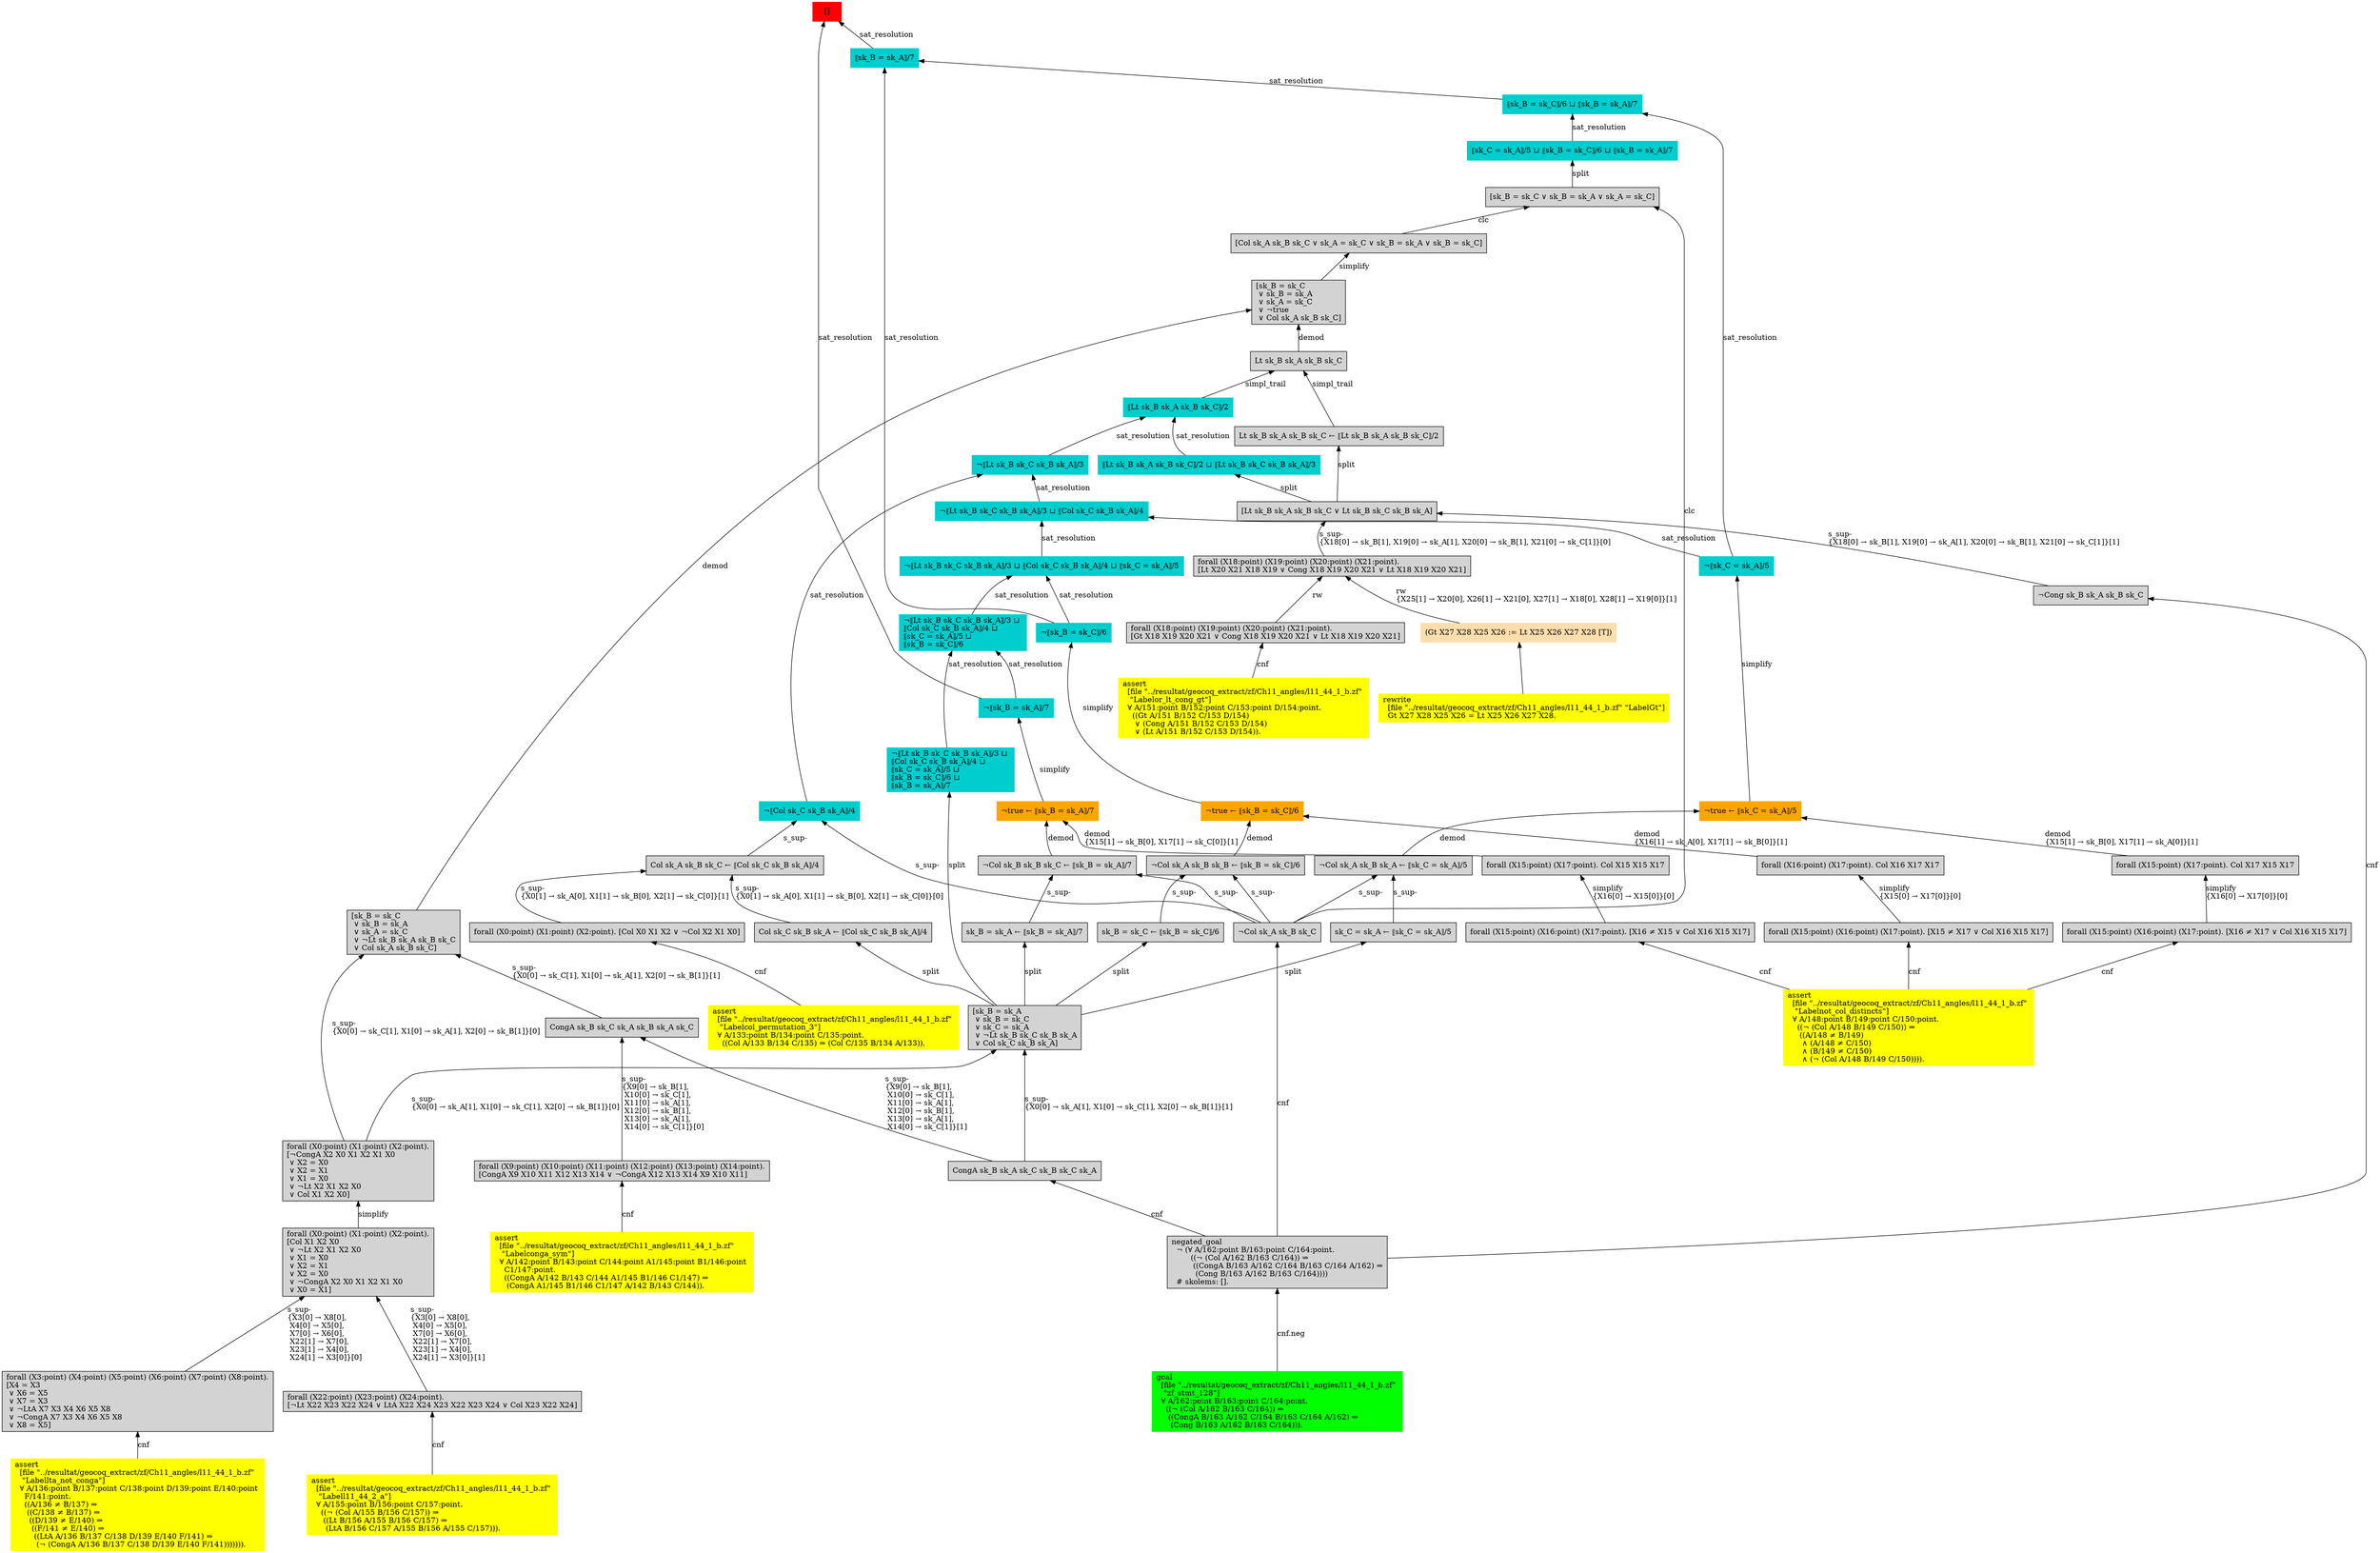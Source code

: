 digraph "unsat_graph" {
  vertex_0 [color=red, label="[]", shape=box, style=filled];
  vertex_0 -> vertex_1 [label="sat_resolution", dir="back"];
  vertex_1 [color=cyan3, shape=box, label="¬⟦sk_B = sk_A⟧/7\l", style=filled];
  vertex_1 -> vertex_2 [label="simplify", dir="back"];
  vertex_2 [color=orange, shape=box, label="¬true ← ⟦sk_B = sk_A⟧/7\l", style=filled];
  vertex_2 -> vertex_3 [label="demod\l\{X15[1] → sk_B[0], X17[1] → sk_C[0]\}[1]\l", dir="back"];
  vertex_3 [shape=box, label="forall (X15:point) (X17:point). Col X15 X15 X17\l", style=filled];
  vertex_3 -> vertex_4 [label="simplify\l\{X16[0] → X15[0]\}[0]\l", dir="back"];
  vertex_4 [shape=box, label="forall (X15:point) (X16:point) (X17:point). [X16 ≠ X15 ∨ Col X16 X15 X17]\l", style=filled];
  vertex_4 -> vertex_5 [label="cnf", dir="back"];
  vertex_5 [color=yellow, shape=box, label="assert\l  [file \"../resultat/geocoq_extract/zf/Ch11_angles/l11_44_1_b.zf\" \l   \"Labelnot_col_distincts\"]\l  ∀ A/148:point B/149:point C/150:point.\l    ((¬ (Col A/148 B/149 C/150)) ⇒\l     ((A/148 ≠ B/149)\l      ∧ (A/148 ≠ C/150)\l      ∧ (B/149 ≠ C/150)\l      ∧ (¬ (Col A/148 B/149 C/150)))).\l", style=filled];
  vertex_2 -> vertex_6 [label="demod", dir="back"];
  vertex_6 [shape=box, label="¬Col sk_B sk_B sk_C ← ⟦sk_B = sk_A⟧/7\l", style=filled];
  vertex_6 -> vertex_7 [label="s_sup-\l", dir="back"];
  vertex_7 [shape=box, label="¬Col sk_A sk_B sk_C\l", style=filled];
  vertex_7 -> vertex_8 [label="cnf", dir="back"];
  vertex_8 [shape=box, label="negated_goal\l  ¬ (∀ A/162:point B/163:point C/164:point.\l        ((¬ (Col A/162 B/163 C/164)) ⇒\l         ((CongA B/163 A/162 C/164 B/163 C/164 A/162) ⇒\l          (Cong B/163 A/162 B/163 C/164))))\l  # skolems: [].\l", style=filled];
  vertex_8 -> vertex_9 [label="cnf.neg", dir="back"];
  vertex_9 [color=green, shape=box, label="goal\l  [file \"../resultat/geocoq_extract/zf/Ch11_angles/l11_44_1_b.zf\" \l   \"zf_stmt_128\"]\l  ∀ A/162:point B/163:point C/164:point.\l    ((¬ (Col A/162 B/163 C/164)) ⇒\l     ((CongA B/163 A/162 C/164 B/163 C/164 A/162) ⇒\l      (Cong B/163 A/162 B/163 C/164))).\l", style=filled];
  vertex_6 -> vertex_10 [label="s_sup-\l", dir="back"];
  vertex_10 [shape=box, label="sk_B = sk_A ← ⟦sk_B = sk_A⟧/7\l", style=filled];
  vertex_10 -> vertex_11 [label="split", dir="back"];
  vertex_11 [shape=box, label="[sk_B = sk_A\l ∨ sk_B = sk_C\l ∨ sk_C = sk_A\l ∨ ¬Lt sk_B sk_C sk_B sk_A\l ∨ Col sk_C sk_B sk_A]\l", style=filled];
  vertex_11 -> vertex_12 [label="s_sup-\l\{X0[0] → sk_A[1], X1[0] → sk_C[1], X2[0] → sk_B[1]\}[0]\l", dir="back"];
  vertex_12 [shape=box, label="forall (X0:point) (X1:point) (X2:point).\l[¬CongA X2 X0 X1 X2 X1 X0\l ∨ X2 = X0\l ∨ X2 = X1\l ∨ X1 = X0\l ∨ ¬Lt X2 X1 X2 X0\l ∨ Col X1 X2 X0]\l", style=filled];
  vertex_12 -> vertex_13 [label="simplify", dir="back"];
  vertex_13 [shape=box, label="forall (X0:point) (X1:point) (X2:point).\l[Col X1 X2 X0\l ∨ ¬Lt X2 X1 X2 X0\l ∨ X1 = X0\l ∨ X2 = X1\l ∨ X2 = X0\l ∨ ¬CongA X2 X0 X1 X2 X1 X0\l ∨ X0 = X1]\l", style=filled];
  vertex_13 -> vertex_14 [label="s_sup-\l\{X3[0] → X8[0], \l X4[0] → X5[0], \l X7[0] → X6[0], \l X22[1] → X7[0], \l X23[1] → X4[0], \l X24[1] → X3[0]\}[0]\l", dir="back"];
  vertex_14 [shape=box, label="forall (X3:point) (X4:point) (X5:point) (X6:point) (X7:point) (X8:point).\l[X4 = X3\l ∨ X6 = X5\l ∨ X7 = X3\l ∨ ¬LtA X7 X3 X4 X6 X5 X8\l ∨ ¬CongA X7 X3 X4 X6 X5 X8\l ∨ X8 = X5]\l", style=filled];
  vertex_14 -> vertex_15 [label="cnf", dir="back"];
  vertex_15 [color=yellow, shape=box, label="assert\l  [file \"../resultat/geocoq_extract/zf/Ch11_angles/l11_44_1_b.zf\" \l   \"Labellta_not_conga\"]\l  ∀ A/136:point B/137:point C/138:point D/139:point E/140:point \l    F/141:point.\l    ((A/136 ≠ B/137) ⇒\l     ((C/138 ≠ B/137) ⇒\l      ((D/139 ≠ E/140) ⇒\l       ((F/141 ≠ E/140) ⇒\l        ((LtA A/136 B/137 C/138 D/139 E/140 F/141) ⇒\l         (¬ (CongA A/136 B/137 C/138 D/139 E/140 F/141))))))).\l", style=filled];
  vertex_13 -> vertex_16 [label="s_sup-\l\{X3[0] → X8[0], \l X4[0] → X5[0], \l X7[0] → X6[0], \l X22[1] → X7[0], \l X23[1] → X4[0], \l X24[1] → X3[0]\}[1]\l", dir="back"];
  vertex_16 [shape=box, label="forall (X22:point) (X23:point) (X24:point).\l[¬Lt X22 X23 X22 X24 ∨ LtA X22 X24 X23 X22 X23 X24 ∨ Col X23 X22 X24]\l", style=filled];
  vertex_16 -> vertex_17 [label="cnf", dir="back"];
  vertex_17 [color=yellow, shape=box, label="assert\l  [file \"../resultat/geocoq_extract/zf/Ch11_angles/l11_44_1_b.zf\" \l   \"Labell11_44_2_a\"]\l  ∀ A/155:point B/156:point C/157:point.\l    ((¬ (Col A/155 B/156 C/157)) ⇒\l     ((Lt B/156 A/155 B/156 C/157) ⇒\l      (LtA B/156 C/157 A/155 B/156 A/155 C/157))).\l", style=filled];
  vertex_11 -> vertex_18 [label="s_sup-\l\{X0[0] → sk_A[1], X1[0] → sk_C[1], X2[0] → sk_B[1]\}[1]\l", dir="back"];
  vertex_18 [shape=box, label="CongA sk_B sk_A sk_C sk_B sk_C sk_A\l", style=filled];
  vertex_18 -> vertex_8 [label="cnf", dir="back"];
  vertex_0 -> vertex_19 [label="sat_resolution", dir="back"];
  vertex_19 [color=cyan3, shape=box, label="⟦sk_B = sk_A⟧/7\l", style=filled];
  vertex_19 -> vertex_20 [label="sat_resolution", dir="back"];
  vertex_20 [color=cyan3, shape=box, label="¬⟦sk_B = sk_C⟧/6\l", style=filled];
  vertex_20 -> vertex_21 [label="simplify", dir="back"];
  vertex_21 [color=orange, shape=box, label="¬true ← ⟦sk_B = sk_C⟧/6\l", style=filled];
  vertex_21 -> vertex_22 [label="demod\l\{X16[1] → sk_A[0], X17[1] → sk_B[0]\}[1]\l", dir="back"];
  vertex_22 [shape=box, label="forall (X16:point) (X17:point). Col X16 X17 X17\l", style=filled];
  vertex_22 -> vertex_23 [label="simplify\l\{X15[0] → X17[0]\}[0]\l", dir="back"];
  vertex_23 [shape=box, label="forall (X15:point) (X16:point) (X17:point). [X15 ≠ X17 ∨ Col X16 X15 X17]\l", style=filled];
  vertex_23 -> vertex_5 [label="cnf", dir="back"];
  vertex_21 -> vertex_24 [label="demod", dir="back"];
  vertex_24 [shape=box, label="¬Col sk_A sk_B sk_B ← ⟦sk_B = sk_C⟧/6\l", style=filled];
  vertex_24 -> vertex_7 [label="s_sup-\l", dir="back"];
  vertex_24 -> vertex_25 [label="s_sup-\l", dir="back"];
  vertex_25 [shape=box, label="sk_B = sk_C ← ⟦sk_B = sk_C⟧/6\l", style=filled];
  vertex_25 -> vertex_11 [label="split", dir="back"];
  vertex_19 -> vertex_26 [label="sat_resolution", dir="back"];
  vertex_26 [color=cyan3, shape=box, label="⟦sk_B = sk_C⟧/6 ⊔ ⟦sk_B = sk_A⟧/7\l", style=filled];
  vertex_26 -> vertex_27 [label="sat_resolution", dir="back"];
  vertex_27 [color=cyan3, shape=box, label="¬⟦sk_C = sk_A⟧/5\l", style=filled];
  vertex_27 -> vertex_28 [label="simplify", dir="back"];
  vertex_28 [color=orange, shape=box, label="¬true ← ⟦sk_C = sk_A⟧/5\l", style=filled];
  vertex_28 -> vertex_29 [label="demod\l\{X15[1] → sk_B[0], X17[1] → sk_A[0]\}[1]\l", dir="back"];
  vertex_29 [shape=box, label="forall (X15:point) (X17:point). Col X17 X15 X17\l", style=filled];
  vertex_29 -> vertex_30 [label="simplify\l\{X16[0] → X17[0]\}[0]\l", dir="back"];
  vertex_30 [shape=box, label="forall (X15:point) (X16:point) (X17:point). [X16 ≠ X17 ∨ Col X16 X15 X17]\l", style=filled];
  vertex_30 -> vertex_5 [label="cnf", dir="back"];
  vertex_28 -> vertex_31 [label="demod", dir="back"];
  vertex_31 [shape=box, label="¬Col sk_A sk_B sk_A ← ⟦sk_C = sk_A⟧/5\l", style=filled];
  vertex_31 -> vertex_7 [label="s_sup-\l", dir="back"];
  vertex_31 -> vertex_32 [label="s_sup-\l", dir="back"];
  vertex_32 [shape=box, label="sk_C = sk_A ← ⟦sk_C = sk_A⟧/5\l", style=filled];
  vertex_32 -> vertex_11 [label="split", dir="back"];
  vertex_26 -> vertex_33 [label="sat_resolution", dir="back"];
  vertex_33 [color=cyan3, shape=box, label="⟦sk_C = sk_A⟧/5 ⊔ ⟦sk_B = sk_C⟧/6 ⊔ ⟦sk_B = sk_A⟧/7\l", style=filled];
  vertex_33 -> vertex_34 [label="split", dir="back"];
  vertex_34 [shape=box, label="[sk_B = sk_C ∨ sk_B = sk_A ∨ sk_A = sk_C]\l", style=filled];
  vertex_34 -> vertex_7 [label="clc", dir="back"];
  vertex_34 -> vertex_35 [label="clc", dir="back"];
  vertex_35 [shape=box, label="[Col sk_A sk_B sk_C ∨ sk_A = sk_C ∨ sk_B = sk_A ∨ sk_B = sk_C]\l", style=filled];
  vertex_35 -> vertex_36 [label="simplify", dir="back"];
  vertex_36 [shape=box, label="[sk_B = sk_C\l ∨ sk_B = sk_A\l ∨ sk_A = sk_C\l ∨ ¬true\l ∨ Col sk_A sk_B sk_C]\l", style=filled];
  vertex_36 -> vertex_37 [label="demod", dir="back"];
  vertex_37 [shape=box, label="Lt sk_B sk_A sk_B sk_C\l", style=filled];
  vertex_37 -> vertex_38 [label="simpl_trail", dir="back"];
  vertex_38 [color=cyan3, shape=box, label="⟦Lt sk_B sk_A sk_B sk_C⟧/2\l", style=filled];
  vertex_38 -> vertex_39 [label="sat_resolution", dir="back"];
  vertex_39 [color=cyan3, shape=box, label="¬⟦Lt sk_B sk_C sk_B sk_A⟧/3\l", style=filled];
  vertex_39 -> vertex_40 [label="sat_resolution", dir="back"];
  vertex_40 [color=cyan3, shape=box, label="¬⟦Col sk_C sk_B sk_A⟧/4\l", style=filled];
  vertex_40 -> vertex_7 [label="s_sup-\l", dir="back"];
  vertex_40 -> vertex_41 [label="s_sup-\l", dir="back"];
  vertex_41 [shape=box, label="Col sk_A sk_B sk_C ← ⟦Col sk_C sk_B sk_A⟧/4\l", style=filled];
  vertex_41 -> vertex_42 [label="s_sup-\l\{X0[1] → sk_A[0], X1[1] → sk_B[0], X2[1] → sk_C[0]\}[1]\l", dir="back"];
  vertex_42 [shape=box, label="forall (X0:point) (X1:point) (X2:point). [Col X0 X1 X2 ∨ ¬Col X2 X1 X0]\l", style=filled];
  vertex_42 -> vertex_43 [label="cnf", dir="back"];
  vertex_43 [color=yellow, shape=box, label="assert\l  [file \"../resultat/geocoq_extract/zf/Ch11_angles/l11_44_1_b.zf\" \l   \"Labelcol_permutation_3\"]\l  ∀ A/133:point B/134:point C/135:point.\l    ((Col A/133 B/134 C/135) ⇒ (Col C/135 B/134 A/133)).\l", style=filled];
  vertex_41 -> vertex_44 [label="s_sup-\l\{X0[1] → sk_A[0], X1[1] → sk_B[0], X2[1] → sk_C[0]\}[0]\l", dir="back"];
  vertex_44 [shape=box, label="Col sk_C sk_B sk_A ← ⟦Col sk_C sk_B sk_A⟧/4\l", style=filled];
  vertex_44 -> vertex_11 [label="split", dir="back"];
  vertex_39 -> vertex_45 [label="sat_resolution", dir="back"];
  vertex_45 [color=cyan3, shape=box, label="¬⟦Lt sk_B sk_C sk_B sk_A⟧/3 ⊔ ⟦Col sk_C sk_B sk_A⟧/4\l", style=filled];
  vertex_45 -> vertex_27 [label="sat_resolution", dir="back"];
  vertex_45 -> vertex_46 [label="sat_resolution", dir="back"];
  vertex_46 [color=cyan3, shape=box, label="¬⟦Lt sk_B sk_C sk_B sk_A⟧/3 ⊔ ⟦Col sk_C sk_B sk_A⟧/4 ⊔ ⟦sk_C = sk_A⟧/5\l", style=filled];
  vertex_46 -> vertex_20 [label="sat_resolution", dir="back"];
  vertex_46 -> vertex_47 [label="sat_resolution", dir="back"];
  vertex_47 [color=cyan3, shape=box, label="¬⟦Lt sk_B sk_C sk_B sk_A⟧/3 ⊔ \l⟦Col sk_C sk_B sk_A⟧/4 ⊔ \l⟦sk_C = sk_A⟧/5 ⊔ \l⟦sk_B = sk_C⟧/6\l", style=filled];
  vertex_47 -> vertex_1 [label="sat_resolution", dir="back"];
  vertex_47 -> vertex_48 [label="sat_resolution", dir="back"];
  vertex_48 [color=cyan3, shape=box, label="¬⟦Lt sk_B sk_C sk_B sk_A⟧/3 ⊔ \l⟦Col sk_C sk_B sk_A⟧/4 ⊔ \l⟦sk_C = sk_A⟧/5 ⊔ \l⟦sk_B = sk_C⟧/6 ⊔ \l⟦sk_B = sk_A⟧/7\l", style=filled];
  vertex_48 -> vertex_11 [label="split", dir="back"];
  vertex_38 -> vertex_49 [label="sat_resolution", dir="back"];
  vertex_49 [color=cyan3, shape=box, label="⟦Lt sk_B sk_A sk_B sk_C⟧/2 ⊔ ⟦Lt sk_B sk_C sk_B sk_A⟧/3\l", style=filled];
  vertex_49 -> vertex_50 [label="split", dir="back"];
  vertex_50 [shape=box, label="[Lt sk_B sk_A sk_B sk_C ∨ Lt sk_B sk_C sk_B sk_A]\l", style=filled];
  vertex_50 -> vertex_51 [label="s_sup-\l\{X18[0] → sk_B[1], X19[0] → sk_A[1], X20[0] → sk_B[1], X21[0] → sk_C[1]\}[1]\l", dir="back"];
  vertex_51 [shape=box, label="¬Cong sk_B sk_A sk_B sk_C\l", style=filled];
  vertex_51 -> vertex_8 [label="cnf", dir="back"];
  vertex_50 -> vertex_52 [label="s_sup-\l\{X18[0] → sk_B[1], X19[0] → sk_A[1], X20[0] → sk_B[1], X21[0] → sk_C[1]\}[0]\l", dir="back"];
  vertex_52 [shape=box, label="forall (X18:point) (X19:point) (X20:point) (X21:point).\l[Lt X20 X21 X18 X19 ∨ Cong X18 X19 X20 X21 ∨ Lt X18 X19 X20 X21]\l", style=filled];
  vertex_52 -> vertex_53 [label="rw\l\{X25[1] → X20[0], X26[1] → X21[0], X27[1] → X18[0], X28[1] → X19[0]\}[1]\l", dir="back"];
  vertex_53 [color=navajowhite, shape=box, label="(Gt X27 X28 X25 X26 := Lt X25 X26 X27 X28 [T])\l", style=filled];
  vertex_53 -> vertex_54 [label="", dir="back"];
  vertex_54 [color=yellow, shape=box, label="rewrite\l  [file \"../resultat/geocoq_extract/zf/Ch11_angles/l11_44_1_b.zf\" \"LabelGt\"]\l  Gt X27 X28 X25 X26 = Lt X25 X26 X27 X28.\l", style=filled];
  vertex_52 -> vertex_55 [label="rw", dir="back"];
  vertex_55 [shape=box, label="forall (X18:point) (X19:point) (X20:point) (X21:point).\l[Gt X18 X19 X20 X21 ∨ Cong X18 X19 X20 X21 ∨ Lt X18 X19 X20 X21]\l", style=filled];
  vertex_55 -> vertex_56 [label="cnf", dir="back"];
  vertex_56 [color=yellow, shape=box, label="assert\l  [file \"../resultat/geocoq_extract/zf/Ch11_angles/l11_44_1_b.zf\" \l   \"Labelor_lt_cong_gt\"]\l  ∀ A/151:point B/152:point C/153:point D/154:point.\l    ((Gt A/151 B/152 C/153 D/154)\l     ∨ (Cong A/151 B/152 C/153 D/154)\l     ∨ (Lt A/151 B/152 C/153 D/154)).\l", style=filled];
  vertex_37 -> vertex_57 [label="simpl_trail", dir="back"];
  vertex_57 [shape=box, label="Lt sk_B sk_A sk_B sk_C ← ⟦Lt sk_B sk_A sk_B sk_C⟧/2\l", style=filled];
  vertex_57 -> vertex_50 [label="split", dir="back"];
  vertex_36 -> vertex_58 [label="demod", dir="back"];
  vertex_58 [shape=box, label="[sk_B = sk_C\l ∨ sk_B = sk_A\l ∨ sk_A = sk_C\l ∨ ¬Lt sk_B sk_A sk_B sk_C\l ∨ Col sk_A sk_B sk_C]\l", style=filled];
  vertex_58 -> vertex_12 [label="s_sup-\l\{X0[0] → sk_C[1], X1[0] → sk_A[1], X2[0] → sk_B[1]\}[0]\l", dir="back"];
  vertex_58 -> vertex_59 [label="s_sup-\l\{X0[0] → sk_C[1], X1[0] → sk_A[1], X2[0] → sk_B[1]\}[1]\l", dir="back"];
  vertex_59 [shape=box, label="CongA sk_B sk_C sk_A sk_B sk_A sk_C\l", style=filled];
  vertex_59 -> vertex_60 [label="s_sup-\l\{X9[0] → sk_B[1], \l X10[0] → sk_C[1], \l X11[0] → sk_A[1], \l X12[0] → sk_B[1], \l X13[0] → sk_A[1], \l X14[0] → sk_C[1]\}[0]\l", dir="back"];
  vertex_60 [shape=box, label="forall (X9:point) (X10:point) (X11:point) (X12:point) (X13:point) (X14:point).\l[CongA X9 X10 X11 X12 X13 X14 ∨ ¬CongA X12 X13 X14 X9 X10 X11]\l", style=filled];
  vertex_60 -> vertex_61 [label="cnf", dir="back"];
  vertex_61 [color=yellow, shape=box, label="assert\l  [file \"../resultat/geocoq_extract/zf/Ch11_angles/l11_44_1_b.zf\" \l   \"Labelconga_sym\"]\l  ∀ A/142:point B/143:point C/144:point A1/145:point B1/146:point \l    C1/147:point.\l    ((CongA A/142 B/143 C/144 A1/145 B1/146 C1/147) ⇒\l     (CongA A1/145 B1/146 C1/147 A/142 B/143 C/144)).\l", style=filled];
  vertex_59 -> vertex_18 [label="s_sup-\l\{X9[0] → sk_B[1], \l X10[0] → sk_C[1], \l X11[0] → sk_A[1], \l X12[0] → sk_B[1], \l X13[0] → sk_A[1], \l X14[0] → sk_C[1]\}[1]\l", dir="back"];
  }


